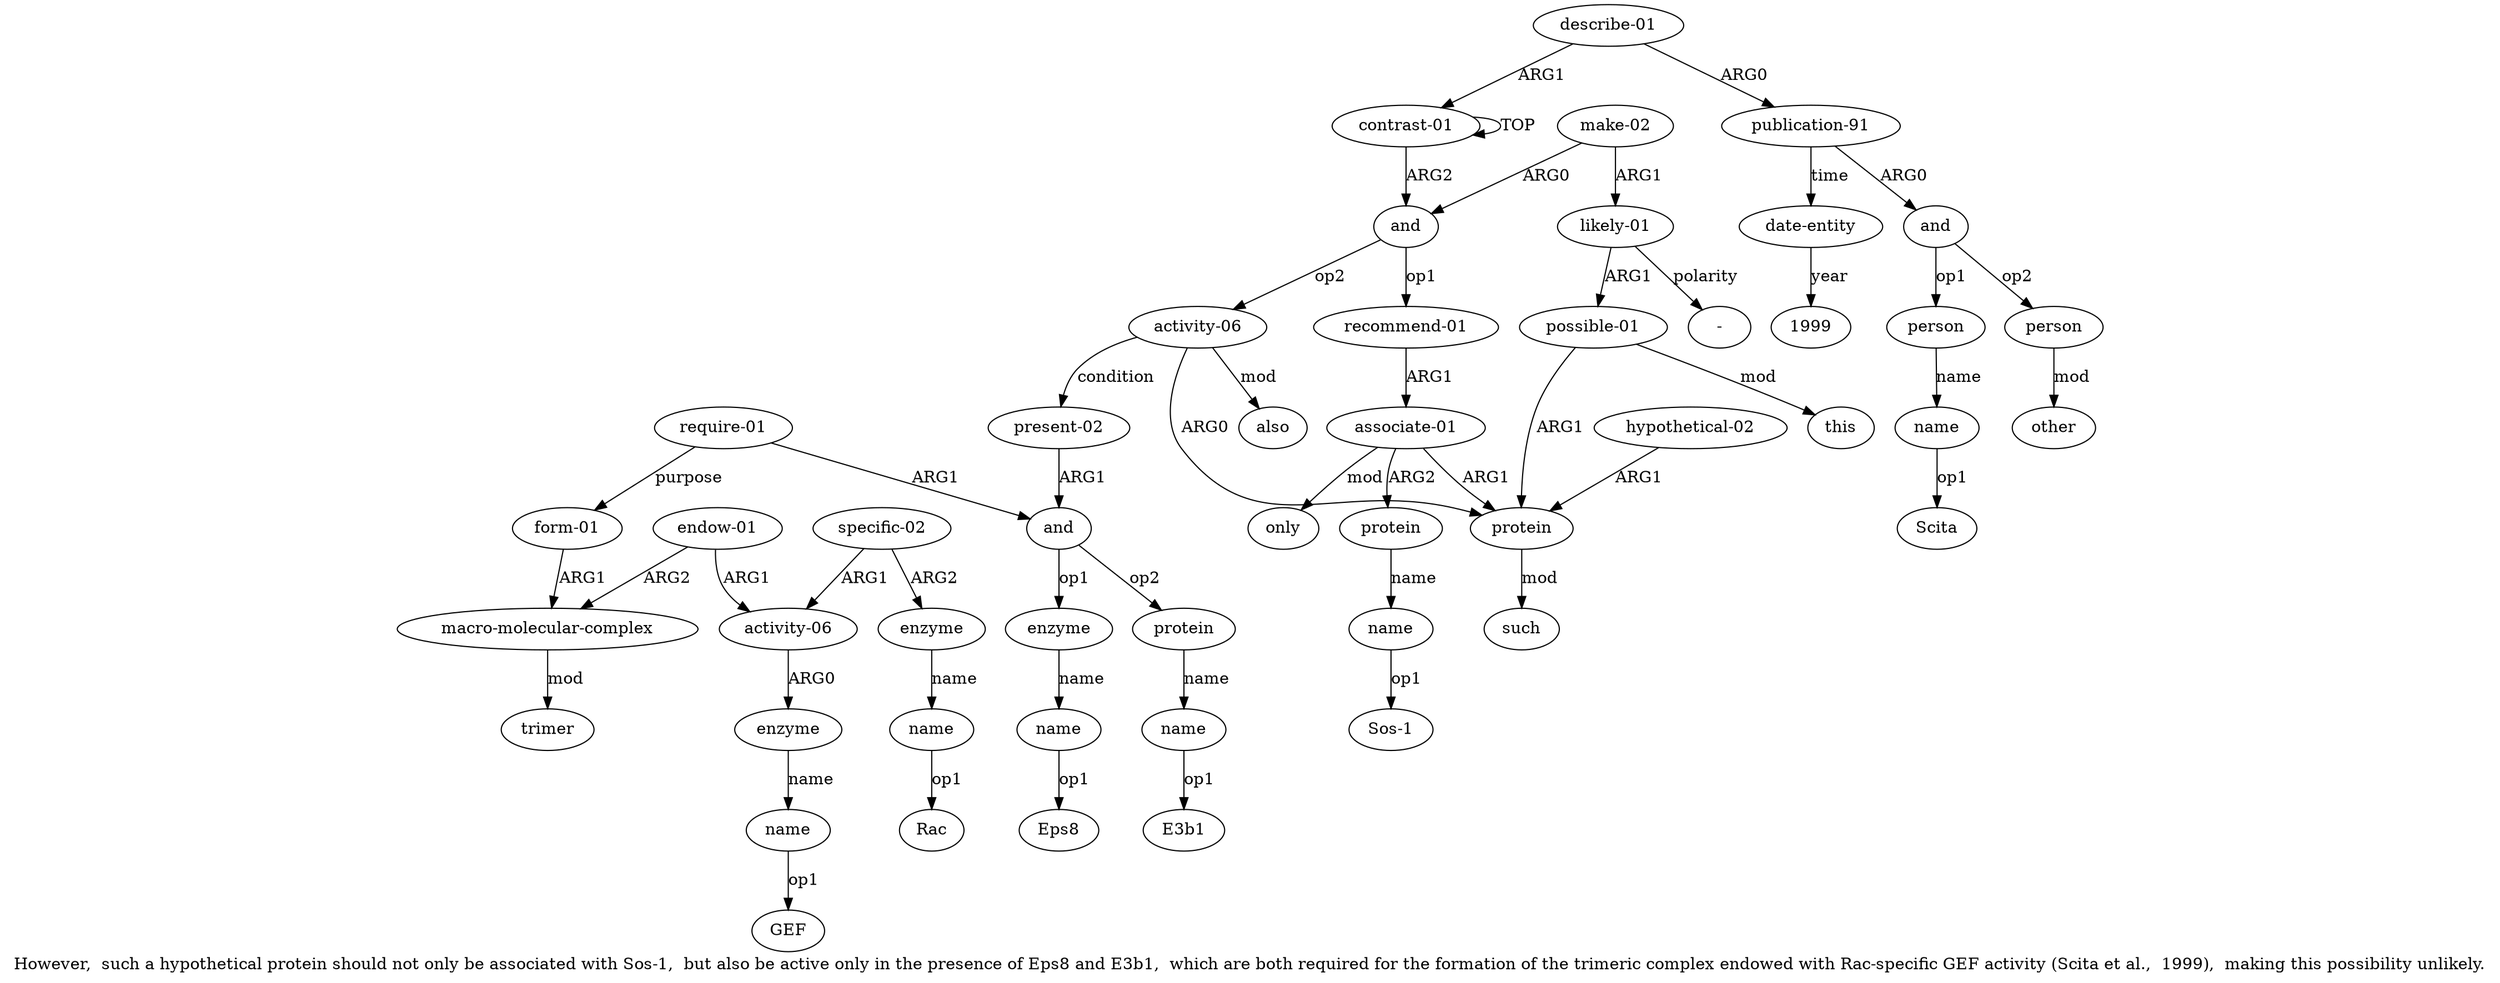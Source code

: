 digraph  {
	graph [label="However,  such a hypothetical protein should not only be associated with Sos-1,  but also be active only in the presence of Eps8 \
and E3b1,  which are both required for the formation of the trimeric complex endowed with Rac-specific GEF activity (Scita et al.,  \
1999),  making this possibility unlikely."];
	node [label="\N"];
	a20	 [color=black,
		gold_ind=20,
		gold_label="macro-molecular-complex",
		label="macro-molecular-complex",
		test_ind=20,
		test_label="macro-molecular-complex"];
	a21	 [color=black,
		gold_ind=21,
		gold_label=trimer,
		label=trimer,
		test_ind=21,
		test_label=trimer];
	a20 -> a21 [key=0,
	color=black,
	gold_label=mod,
	label=mod,
	test_label=mod];
a22 [color=black,
	gold_ind=22,
	gold_label="endow-01",
	label="endow-01",
	test_ind=22,
	test_label="endow-01"];
a22 -> a20 [key=0,
color=black,
gold_label=ARG2,
label=ARG2,
test_label=ARG2];
a23 [color=black,
gold_ind=23,
gold_label="activity-06",
label="activity-06",
test_ind=23,
test_label="activity-06"];
a22 -> a23 [key=0,
color=black,
gold_label=ARG1,
label=ARG1,
test_label=ARG1];
a24 [color=black,
gold_ind=24,
gold_label=enzyme,
label=enzyme,
test_ind=24,
test_label=enzyme];
a23 -> a24 [key=0,
color=black,
gold_label=ARG0,
label=ARG0,
test_label=ARG0];
a25 [color=black,
gold_ind=25,
gold_label=name,
label=name,
test_ind=25,
test_label=name];
a24 -> a25 [key=0,
color=black,
gold_label=name,
label=name,
test_label=name];
"a25 GEF" [color=black,
gold_ind=-1,
gold_label=GEF,
label=GEF,
test_ind=-1,
test_label=GEF];
a25 -> "a25 GEF" [key=0,
color=black,
gold_label=op1,
label=op1,
test_label=op1];
a26 [color=black,
gold_ind=26,
gold_label="specific-02",
label="specific-02",
test_ind=26,
test_label="specific-02"];
a26 -> a23 [key=0,
color=black,
gold_label=ARG1,
label=ARG1,
test_label=ARG1];
a27 [color=black,
gold_ind=27,
gold_label=enzyme,
label=enzyme,
test_ind=27,
test_label=enzyme];
a26 -> a27 [key=0,
color=black,
gold_label=ARG2,
label=ARG2,
test_label=ARG2];
a28 [color=black,
gold_ind=28,
gold_label=name,
label=name,
test_ind=28,
test_label=name];
a27 -> a28 [key=0,
color=black,
gold_label=name,
label=name,
test_label=name];
"a28 Rac" [color=black,
gold_ind=-1,
gold_label=Rac,
label=Rac,
test_ind=-1,
test_label=Rac];
a28 -> "a28 Rac" [key=0,
color=black,
gold_label=op1,
label=op1,
test_label=op1];
a29 [color=black,
gold_ind=29,
gold_label="make-02",
label="make-02",
test_ind=29,
test_label="make-02"];
a30 [color=black,
gold_ind=30,
gold_label="likely-01",
label="likely-01",
test_ind=30,
test_label="likely-01"];
a29 -> a30 [key=0,
color=black,
gold_label=ARG1,
label=ARG1,
test_label=ARG1];
a1 [color=black,
gold_ind=1,
gold_label=and,
label=and,
test_ind=1,
test_label=and];
a29 -> a1 [key=0,
color=black,
gold_label=ARG0,
label=ARG0,
test_label=ARG0];
a31 [color=black,
gold_ind=31,
gold_label="possible-01",
label="possible-01",
test_ind=31,
test_label="possible-01"];
a32 [color=black,
gold_ind=32,
gold_label=this,
label=this,
test_ind=32,
test_label=this];
a31 -> a32 [key=0,
color=black,
gold_label=mod,
label=mod,
test_label=mod];
a4 [color=black,
gold_ind=4,
gold_label=protein,
label=protein,
test_ind=4,
test_label=protein];
a31 -> a4 [key=0,
color=black,
gold_label=ARG1,
label=ARG1,
test_label=ARG1];
a30 -> a31 [key=0,
color=black,
gold_label=ARG1,
label=ARG1,
test_label=ARG1];
"a30 -" [color=black,
gold_ind=-1,
gold_label="-",
label="-",
test_ind=-1,
test_label="-"];
a30 -> "a30 -" [key=0,
color=black,
gold_label=polarity,
label=polarity,
test_label=polarity];
a37 [color=black,
gold_ind=37,
gold_label=name,
label=name,
test_ind=37,
test_label=name];
"a37 Scita" [color=black,
gold_ind=-1,
gold_label=Scita,
label=Scita,
test_ind=-1,
test_label=Scita];
a37 -> "a37 Scita" [key=0,
color=black,
gold_label=op1,
label=op1,
test_label=op1];
a36 [color=black,
gold_ind=36,
gold_label=person,
label=person,
test_ind=36,
test_label=person];
a36 -> a37 [key=0,
color=black,
gold_label=name,
label=name,
test_label=name];
a33 [color=black,
gold_ind=33,
gold_label="describe-01",
label="describe-01",
test_ind=33,
test_label="describe-01"];
a34 [color=black,
gold_ind=34,
gold_label="publication-91",
label="publication-91",
test_ind=34,
test_label="publication-91"];
a33 -> a34 [key=0,
color=black,
gold_label=ARG0,
label=ARG0,
test_label=ARG0];
a0 [color=black,
gold_ind=0,
gold_label="contrast-01",
label="contrast-01",
test_ind=0,
test_label="contrast-01"];
a33 -> a0 [key=0,
color=black,
gold_label=ARG1,
label=ARG1,
test_label=ARG1];
a35 [color=black,
gold_ind=35,
gold_label=and,
label=and,
test_ind=35,
test_label=and];
a35 -> a36 [key=0,
color=black,
gold_label=op1,
label=op1,
test_label=op1];
a38 [color=black,
gold_ind=38,
gold_label=person,
label=person,
test_ind=38,
test_label=person];
a35 -> a38 [key=0,
color=black,
gold_label=op2,
label=op2,
test_label=op2];
a34 -> a35 [key=0,
color=black,
gold_label=ARG0,
label=ARG0,
test_label=ARG0];
a40 [color=black,
gold_ind=40,
gold_label="date-entity",
label="date-entity",
test_ind=40,
test_label="date-entity"];
a34 -> a40 [key=0,
color=black,
gold_label=time,
label=time,
test_label=time];
"a17 E3b1" [color=black,
gold_ind=-1,
gold_label=E3b1,
label=E3b1,
test_ind=-1,
test_label=E3b1];
"a15 Eps8" [color=black,
gold_ind=-1,
gold_label=Eps8,
label=Eps8,
test_ind=-1,
test_label=Eps8];
"a8 Sos-1" [color=black,
gold_ind=-1,
gold_label="Sos-1",
label="Sos-1",
test_ind=-1,
test_label="Sos-1"];
a15 [color=black,
gold_ind=15,
gold_label=name,
label=name,
test_ind=15,
test_label=name];
a15 -> "a15 Eps8" [key=0,
color=black,
gold_label=op1,
label=op1,
test_label=op1];
a14 [color=black,
gold_ind=14,
gold_label=enzyme,
label=enzyme,
test_ind=14,
test_label=enzyme];
a14 -> a15 [key=0,
color=black,
gold_label=name,
label=name,
test_label=name];
a17 [color=black,
gold_ind=17,
gold_label=name,
label=name,
test_ind=17,
test_label=name];
a17 -> "a17 E3b1" [key=0,
color=black,
gold_label=op1,
label=op1,
test_label=op1];
a16 [color=black,
gold_ind=16,
gold_label=protein,
label=protein,
test_ind=16,
test_label=protein];
a16 -> a17 [key=0,
color=black,
gold_label=name,
label=name,
test_label=name];
a11 [color=black,
gold_ind=11,
gold_label=also,
label=also,
test_ind=11,
test_label=also];
a10 [color=black,
gold_ind=10,
gold_label="activity-06",
label="activity-06",
test_ind=10,
test_label="activity-06"];
a10 -> a11 [key=0,
color=black,
gold_label=mod,
label=mod,
test_label=mod];
a12 [color=black,
gold_ind=12,
gold_label="present-02",
label="present-02",
test_ind=12,
test_label="present-02"];
a10 -> a12 [key=0,
color=black,
gold_label=condition,
label=condition,
test_label=condition];
a10 -> a4 [key=0,
color=black,
gold_label=ARG0,
label=ARG0,
test_label=ARG0];
a13 [color=black,
gold_ind=13,
gold_label=and,
label=and,
test_ind=13,
test_label=and];
a13 -> a14 [key=0,
color=black,
gold_label=op1,
label=op1,
test_label=op1];
a13 -> a16 [key=0,
color=black,
gold_label=op2,
label=op2,
test_label=op2];
a12 -> a13 [key=0,
color=black,
gold_label=ARG1,
label=ARG1,
test_label=ARG1];
a39 [color=black,
gold_ind=39,
gold_label=other,
label=other,
test_ind=39,
test_label=other];
a38 -> a39 [key=0,
color=black,
gold_label=mod,
label=mod,
test_label=mod];
a19 [color=black,
gold_ind=19,
gold_label="form-01",
label="form-01",
test_ind=19,
test_label="form-01"];
a19 -> a20 [key=0,
color=black,
gold_label=ARG1,
label=ARG1,
test_label=ARG1];
a18 [color=black,
gold_ind=18,
gold_label="require-01",
label="require-01",
test_ind=18,
test_label="require-01"];
a18 -> a13 [key=0,
color=black,
gold_label=ARG1,
label=ARG1,
test_label=ARG1];
a18 -> a19 [key=0,
color=black,
gold_label=purpose,
label=purpose,
test_label=purpose];
a1 -> a10 [key=0,
color=black,
gold_label=op2,
label=op2,
test_label=op2];
a2 [color=black,
gold_ind=2,
gold_label="recommend-01",
label="recommend-01",
test_ind=2,
test_label="recommend-01"];
a1 -> a2 [key=0,
color=black,
gold_label=op1,
label=op1,
test_label=op1];
a0 -> a1 [key=0,
color=black,
gold_label=ARG2,
label=ARG2,
test_label=ARG2];
a0 -> a0 [key=0,
color=black,
gold_label=TOP,
label=TOP,
test_label=TOP];
a3 [color=black,
gold_ind=3,
gold_label="associate-01",
label="associate-01",
test_ind=3,
test_label="associate-01"];
a3 -> a4 [key=0,
color=black,
gold_label=ARG1,
label=ARG1,
test_label=ARG1];
a7 [color=black,
gold_ind=7,
gold_label=protein,
label=protein,
test_ind=7,
test_label=protein];
a3 -> a7 [key=0,
color=black,
gold_label=ARG2,
label=ARG2,
test_label=ARG2];
a9 [color=black,
gold_ind=9,
gold_label=only,
label=only,
test_ind=9,
test_label=only];
a3 -> a9 [key=0,
color=black,
gold_label=mod,
label=mod,
test_label=mod];
a2 -> a3 [key=0,
color=black,
gold_label=ARG1,
label=ARG1,
test_label=ARG1];
a5 [color=black,
gold_ind=5,
gold_label="hypothetical-02",
label="hypothetical-02",
test_ind=5,
test_label="hypothetical-02"];
a5 -> a4 [key=0,
color=black,
gold_label=ARG1,
label=ARG1,
test_label=ARG1];
a6 [color=black,
gold_ind=6,
gold_label=such,
label=such,
test_ind=6,
test_label=such];
a4 -> a6 [key=0,
color=black,
gold_label=mod,
label=mod,
test_label=mod];
a8 [color=black,
gold_ind=8,
gold_label=name,
label=name,
test_ind=8,
test_label=name];
a7 -> a8 [key=0,
color=black,
gold_label=name,
label=name,
test_label=name];
a8 -> "a8 Sos-1" [key=0,
color=black,
gold_label=op1,
label=op1,
test_label=op1];
"a40 1999" [color=black,
gold_ind=-1,
gold_label=1999,
label=1999,
test_ind=-1,
test_label=1999];
a40 -> "a40 1999" [key=0,
color=black,
gold_label=year,
label=year,
test_label=year];
}
